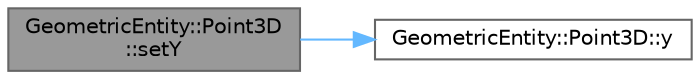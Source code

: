 digraph "GeometricEntity::Point3D::setY"
{
 // LATEX_PDF_SIZE
  bgcolor="transparent";
  edge [fontname=Helvetica,fontsize=10,labelfontname=Helvetica,labelfontsize=10];
  node [fontname=Helvetica,fontsize=10,shape=box,height=0.2,width=0.4];
  rankdir="LR";
  Node1 [id="Node000001",label="GeometricEntity::Point3D\l::setY",height=0.2,width=0.4,color="gray40", fillcolor="grey60", style="filled", fontcolor="black",tooltip=" "];
  Node1 -> Node2 [id="edge1_Node000001_Node000002",color="steelblue1",style="solid",tooltip=" "];
  Node2 [id="Node000002",label="GeometricEntity::Point3D::y",height=0.2,width=0.4,color="grey40", fillcolor="white", style="filled",URL="$class_geometric_entity_1_1_point3_d.html#ab22b6bf839be0e4270e86adaefac48f1",tooltip=" "];
}
